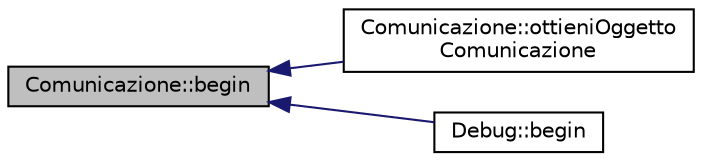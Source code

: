 digraph "Comunicazione::begin"
{
  edge [fontname="Helvetica",fontsize="10",labelfontname="Helvetica",labelfontsize="10"];
  node [fontname="Helvetica",fontsize="10",shape=record];
  rankdir="LR";
  Node12 [label="Comunicazione::begin",height=0.2,width=0.4,color="black", fillcolor="grey75", style="filled", fontcolor="black"];
  Node12 -> Node13 [dir="back",color="midnightblue",fontsize="10",style="solid",fontname="Helvetica"];
  Node13 [label="Comunicazione::ottieniOggetto\lComunicazione",height=0.2,width=0.4,color="black", fillcolor="white", style="filled",URL="$class_comunicazione.html#ad06d143e6030e8acd1c8f654bf5e961f",tooltip="ottieni una reference all&#39;oggetto HardwareSerial usato dalla libreria "];
  Node12 -> Node14 [dir="back",color="midnightblue",fontsize="10",style="solid",fontname="Helvetica"];
  Node14 [label="Debug::begin",height=0.2,width=0.4,color="black", fillcolor="white", style="filled",URL="$class_debug.html#a8ae9111a766ef45d390a87bdabdc8b23"];
}
